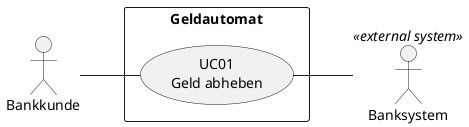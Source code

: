 @startuml
left to right direction

:Bankkunde: as kund
:Banksystem: as banksys <<external system>>

rectangle "Geldautomat" {
    "UC01\nGeld abheben" as (uc01)
}

kund -- (uc01)
(uc01) -- banksys 
@enduml